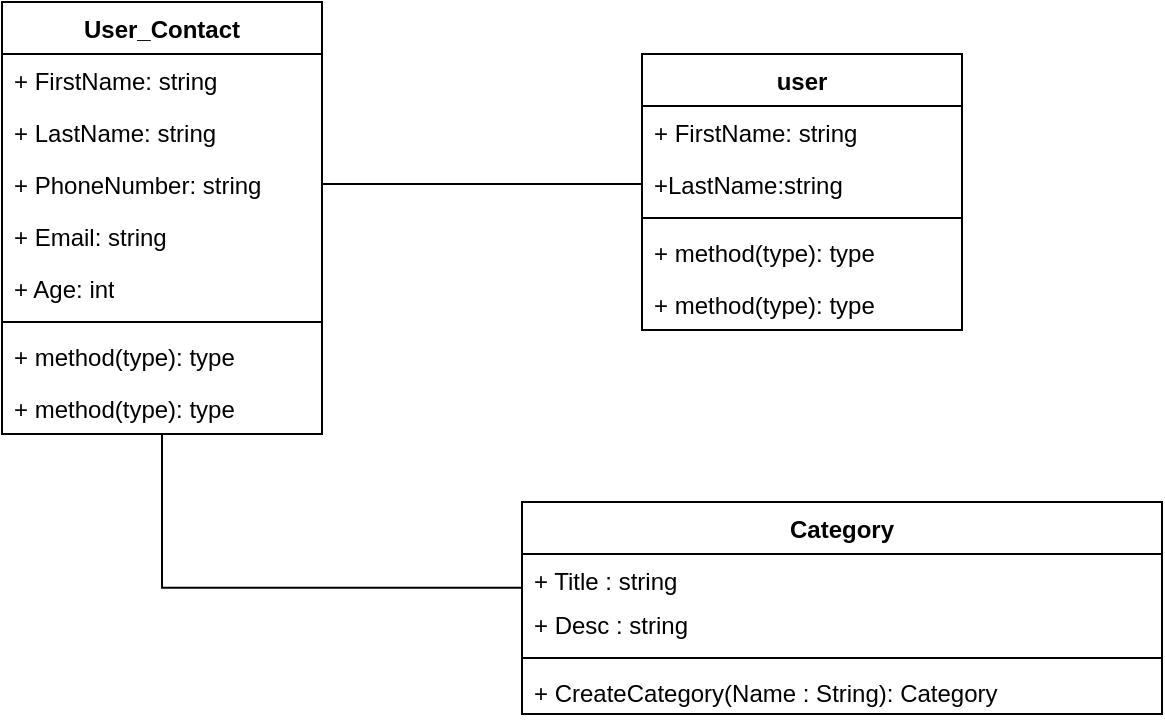 <mxfile version="21.3.2" type="github">
  <diagram name="Leht-1" id="8r6tp0X8Lqrq_4IZidKc">
    <mxGraphModel dx="1434" dy="774" grid="1" gridSize="10" guides="1" tooltips="1" connect="1" arrows="1" fold="1" page="1" pageScale="1" pageWidth="827" pageHeight="1169" math="0" shadow="0">
      <root>
        <mxCell id="0" />
        <mxCell id="1" parent="0" />
        <mxCell id="Vjec0H26NpvgomZhHoTH-106" style="edgeStyle=orthogonalEdgeStyle;rounded=0;orthogonalLoop=1;jettySize=auto;html=1;entryX=0;entryY=0.769;entryDx=0;entryDy=0;entryPerimeter=0;endArrow=none;endFill=0;" edge="1" parent="1" source="Vjec0H26NpvgomZhHoTH-20" target="Vjec0H26NpvgomZhHoTH-71">
          <mxGeometry relative="1" as="geometry" />
        </mxCell>
        <mxCell id="Vjec0H26NpvgomZhHoTH-20" value="User_Contact&lt;br&gt;" style="swimlane;fontStyle=1;align=center;verticalAlign=top;childLayout=stackLayout;horizontal=1;startSize=26;horizontalStack=0;resizeParent=1;resizeParentMax=0;resizeLast=0;collapsible=1;marginBottom=0;whiteSpace=wrap;html=1;" vertex="1" parent="1">
          <mxGeometry x="210" y="370" width="160" height="216" as="geometry" />
        </mxCell>
        <mxCell id="Vjec0H26NpvgomZhHoTH-39" value="+ FirstName: string" style="text;strokeColor=none;fillColor=none;align=left;verticalAlign=top;spacingLeft=4;spacingRight=4;overflow=hidden;rotatable=0;points=[[0,0.5],[1,0.5]];portConstraint=eastwest;whiteSpace=wrap;html=1;" vertex="1" parent="Vjec0H26NpvgomZhHoTH-20">
          <mxGeometry y="26" width="160" height="26" as="geometry" />
        </mxCell>
        <mxCell id="Vjec0H26NpvgomZhHoTH-44" value="+ LastName: string" style="text;strokeColor=none;fillColor=none;align=left;verticalAlign=top;spacingLeft=4;spacingRight=4;overflow=hidden;rotatable=0;points=[[0,0.5],[1,0.5]];portConstraint=eastwest;whiteSpace=wrap;html=1;" vertex="1" parent="Vjec0H26NpvgomZhHoTH-20">
          <mxGeometry y="52" width="160" height="26" as="geometry" />
        </mxCell>
        <mxCell id="Vjec0H26NpvgomZhHoTH-43" value="+ PhoneNumber: string" style="text;strokeColor=none;fillColor=none;align=left;verticalAlign=top;spacingLeft=4;spacingRight=4;overflow=hidden;rotatable=0;points=[[0,0.5],[1,0.5]];portConstraint=eastwest;whiteSpace=wrap;html=1;" vertex="1" parent="Vjec0H26NpvgomZhHoTH-20">
          <mxGeometry y="78" width="160" height="26" as="geometry" />
        </mxCell>
        <mxCell id="Vjec0H26NpvgomZhHoTH-21" value="+ Email: string" style="text;strokeColor=none;fillColor=none;align=left;verticalAlign=top;spacingLeft=4;spacingRight=4;overflow=hidden;rotatable=0;points=[[0,0.5],[1,0.5]];portConstraint=eastwest;whiteSpace=wrap;html=1;" vertex="1" parent="Vjec0H26NpvgomZhHoTH-20">
          <mxGeometry y="104" width="160" height="26" as="geometry" />
        </mxCell>
        <mxCell id="Vjec0H26NpvgomZhHoTH-29" value="+ Age: int" style="text;strokeColor=none;fillColor=none;align=left;verticalAlign=top;spacingLeft=4;spacingRight=4;overflow=hidden;rotatable=0;points=[[0,0.5],[1,0.5]];portConstraint=eastwest;whiteSpace=wrap;html=1;" vertex="1" parent="Vjec0H26NpvgomZhHoTH-20">
          <mxGeometry y="130" width="160" height="26" as="geometry" />
        </mxCell>
        <mxCell id="Vjec0H26NpvgomZhHoTH-22" value="" style="line;strokeWidth=1;fillColor=none;align=left;verticalAlign=middle;spacingTop=-1;spacingLeft=3;spacingRight=3;rotatable=0;labelPosition=right;points=[];portConstraint=eastwest;strokeColor=inherit;" vertex="1" parent="Vjec0H26NpvgomZhHoTH-20">
          <mxGeometry y="156" width="160" height="8" as="geometry" />
        </mxCell>
        <mxCell id="Vjec0H26NpvgomZhHoTH-23" value="+ method(type): type" style="text;strokeColor=none;fillColor=none;align=left;verticalAlign=top;spacingLeft=4;spacingRight=4;overflow=hidden;rotatable=0;points=[[0,0.5],[1,0.5]];portConstraint=eastwest;whiteSpace=wrap;html=1;" vertex="1" parent="Vjec0H26NpvgomZhHoTH-20">
          <mxGeometry y="164" width="160" height="26" as="geometry" />
        </mxCell>
        <mxCell id="Vjec0H26NpvgomZhHoTH-45" value="+ method(type): type" style="text;strokeColor=none;fillColor=none;align=left;verticalAlign=top;spacingLeft=4;spacingRight=4;overflow=hidden;rotatable=0;points=[[0,0.5],[1,0.5]];portConstraint=eastwest;whiteSpace=wrap;html=1;" vertex="1" parent="Vjec0H26NpvgomZhHoTH-20">
          <mxGeometry y="190" width="160" height="26" as="geometry" />
        </mxCell>
        <mxCell id="Vjec0H26NpvgomZhHoTH-50" value="user" style="swimlane;fontStyle=1;align=center;verticalAlign=top;childLayout=stackLayout;horizontal=1;startSize=26;horizontalStack=0;resizeParent=1;resizeParentMax=0;resizeLast=0;collapsible=1;marginBottom=0;whiteSpace=wrap;html=1;" vertex="1" parent="1">
          <mxGeometry x="530" y="396" width="160" height="138" as="geometry" />
        </mxCell>
        <mxCell id="Vjec0H26NpvgomZhHoTH-101" value="+ FirstName: string" style="text;strokeColor=none;fillColor=none;align=left;verticalAlign=top;spacingLeft=4;spacingRight=4;overflow=hidden;rotatable=0;points=[[0,0.5],[1,0.5]];portConstraint=eastwest;whiteSpace=wrap;html=1;" vertex="1" parent="Vjec0H26NpvgomZhHoTH-50">
          <mxGeometry y="26" width="160" height="26" as="geometry" />
        </mxCell>
        <mxCell id="Vjec0H26NpvgomZhHoTH-60" value="+LastName:string" style="text;strokeColor=none;fillColor=none;align=left;verticalAlign=top;spacingLeft=4;spacingRight=4;overflow=hidden;rotatable=0;points=[[0,0.5],[1,0.5]];portConstraint=eastwest;whiteSpace=wrap;html=1;" vertex="1" parent="Vjec0H26NpvgomZhHoTH-50">
          <mxGeometry y="52" width="160" height="26" as="geometry" />
        </mxCell>
        <mxCell id="Vjec0H26NpvgomZhHoTH-57" value="" style="line;strokeWidth=1;fillColor=none;align=left;verticalAlign=middle;spacingTop=-1;spacingLeft=3;spacingRight=3;rotatable=0;labelPosition=right;points=[];portConstraint=eastwest;strokeColor=inherit;" vertex="1" parent="Vjec0H26NpvgomZhHoTH-50">
          <mxGeometry y="78" width="160" height="8" as="geometry" />
        </mxCell>
        <mxCell id="Vjec0H26NpvgomZhHoTH-58" value="+ method(type): type" style="text;strokeColor=none;fillColor=none;align=left;verticalAlign=top;spacingLeft=4;spacingRight=4;overflow=hidden;rotatable=0;points=[[0,0.5],[1,0.5]];portConstraint=eastwest;whiteSpace=wrap;html=1;" vertex="1" parent="Vjec0H26NpvgomZhHoTH-50">
          <mxGeometry y="86" width="160" height="26" as="geometry" />
        </mxCell>
        <mxCell id="Vjec0H26NpvgomZhHoTH-59" value="+ method(type): type" style="text;strokeColor=none;fillColor=none;align=left;verticalAlign=top;spacingLeft=4;spacingRight=4;overflow=hidden;rotatable=0;points=[[0,0.5],[1,0.5]];portConstraint=eastwest;whiteSpace=wrap;html=1;" vertex="1" parent="Vjec0H26NpvgomZhHoTH-50">
          <mxGeometry y="112" width="160" height="26" as="geometry" />
        </mxCell>
        <mxCell id="Vjec0H26NpvgomZhHoTH-70" value="Category&lt;br&gt;" style="swimlane;fontStyle=1;align=center;verticalAlign=top;childLayout=stackLayout;horizontal=1;startSize=26;horizontalStack=0;resizeParent=1;resizeParentMax=0;resizeLast=0;collapsible=1;marginBottom=0;whiteSpace=wrap;html=1;" vertex="1" parent="1">
          <mxGeometry x="470" y="620" width="320" height="106" as="geometry" />
        </mxCell>
        <mxCell id="Vjec0H26NpvgomZhHoTH-71" value="+ Title : string" style="text;strokeColor=none;fillColor=none;align=left;verticalAlign=top;spacingLeft=4;spacingRight=4;overflow=hidden;rotatable=0;points=[[0,0.5],[1,0.5]];portConstraint=eastwest;whiteSpace=wrap;html=1;" vertex="1" parent="Vjec0H26NpvgomZhHoTH-70">
          <mxGeometry y="26" width="320" height="22" as="geometry" />
        </mxCell>
        <mxCell id="Vjec0H26NpvgomZhHoTH-108" value="+ Desc : string" style="text;strokeColor=none;fillColor=none;align=left;verticalAlign=top;spacingLeft=4;spacingRight=4;overflow=hidden;rotatable=0;points=[[0,0.5],[1,0.5]];portConstraint=eastwest;whiteSpace=wrap;html=1;" vertex="1" parent="Vjec0H26NpvgomZhHoTH-70">
          <mxGeometry y="48" width="320" height="26" as="geometry" />
        </mxCell>
        <mxCell id="Vjec0H26NpvgomZhHoTH-72" value="" style="line;strokeWidth=1;fillColor=none;align=left;verticalAlign=middle;spacingTop=-1;spacingLeft=3;spacingRight=3;rotatable=0;labelPosition=right;points=[];portConstraint=eastwest;strokeColor=inherit;" vertex="1" parent="Vjec0H26NpvgomZhHoTH-70">
          <mxGeometry y="74" width="320" height="8" as="geometry" />
        </mxCell>
        <mxCell id="Vjec0H26NpvgomZhHoTH-73" value="+ CreateCategory(Name : String): Category" style="text;strokeColor=none;fillColor=none;align=left;verticalAlign=top;spacingLeft=4;spacingRight=4;overflow=hidden;rotatable=0;points=[[0,0.5],[1,0.5]];portConstraint=eastwest;whiteSpace=wrap;html=1;" vertex="1" parent="Vjec0H26NpvgomZhHoTH-70">
          <mxGeometry y="82" width="320" height="24" as="geometry" />
        </mxCell>
        <mxCell id="Vjec0H26NpvgomZhHoTH-126" style="edgeStyle=orthogonalEdgeStyle;rounded=0;orthogonalLoop=1;jettySize=auto;html=1;entryX=0;entryY=0.5;entryDx=0;entryDy=0;endArrow=none;endFill=0;" edge="1" parent="1" source="Vjec0H26NpvgomZhHoTH-43" target="Vjec0H26NpvgomZhHoTH-60">
          <mxGeometry relative="1" as="geometry" />
        </mxCell>
      </root>
    </mxGraphModel>
  </diagram>
</mxfile>
